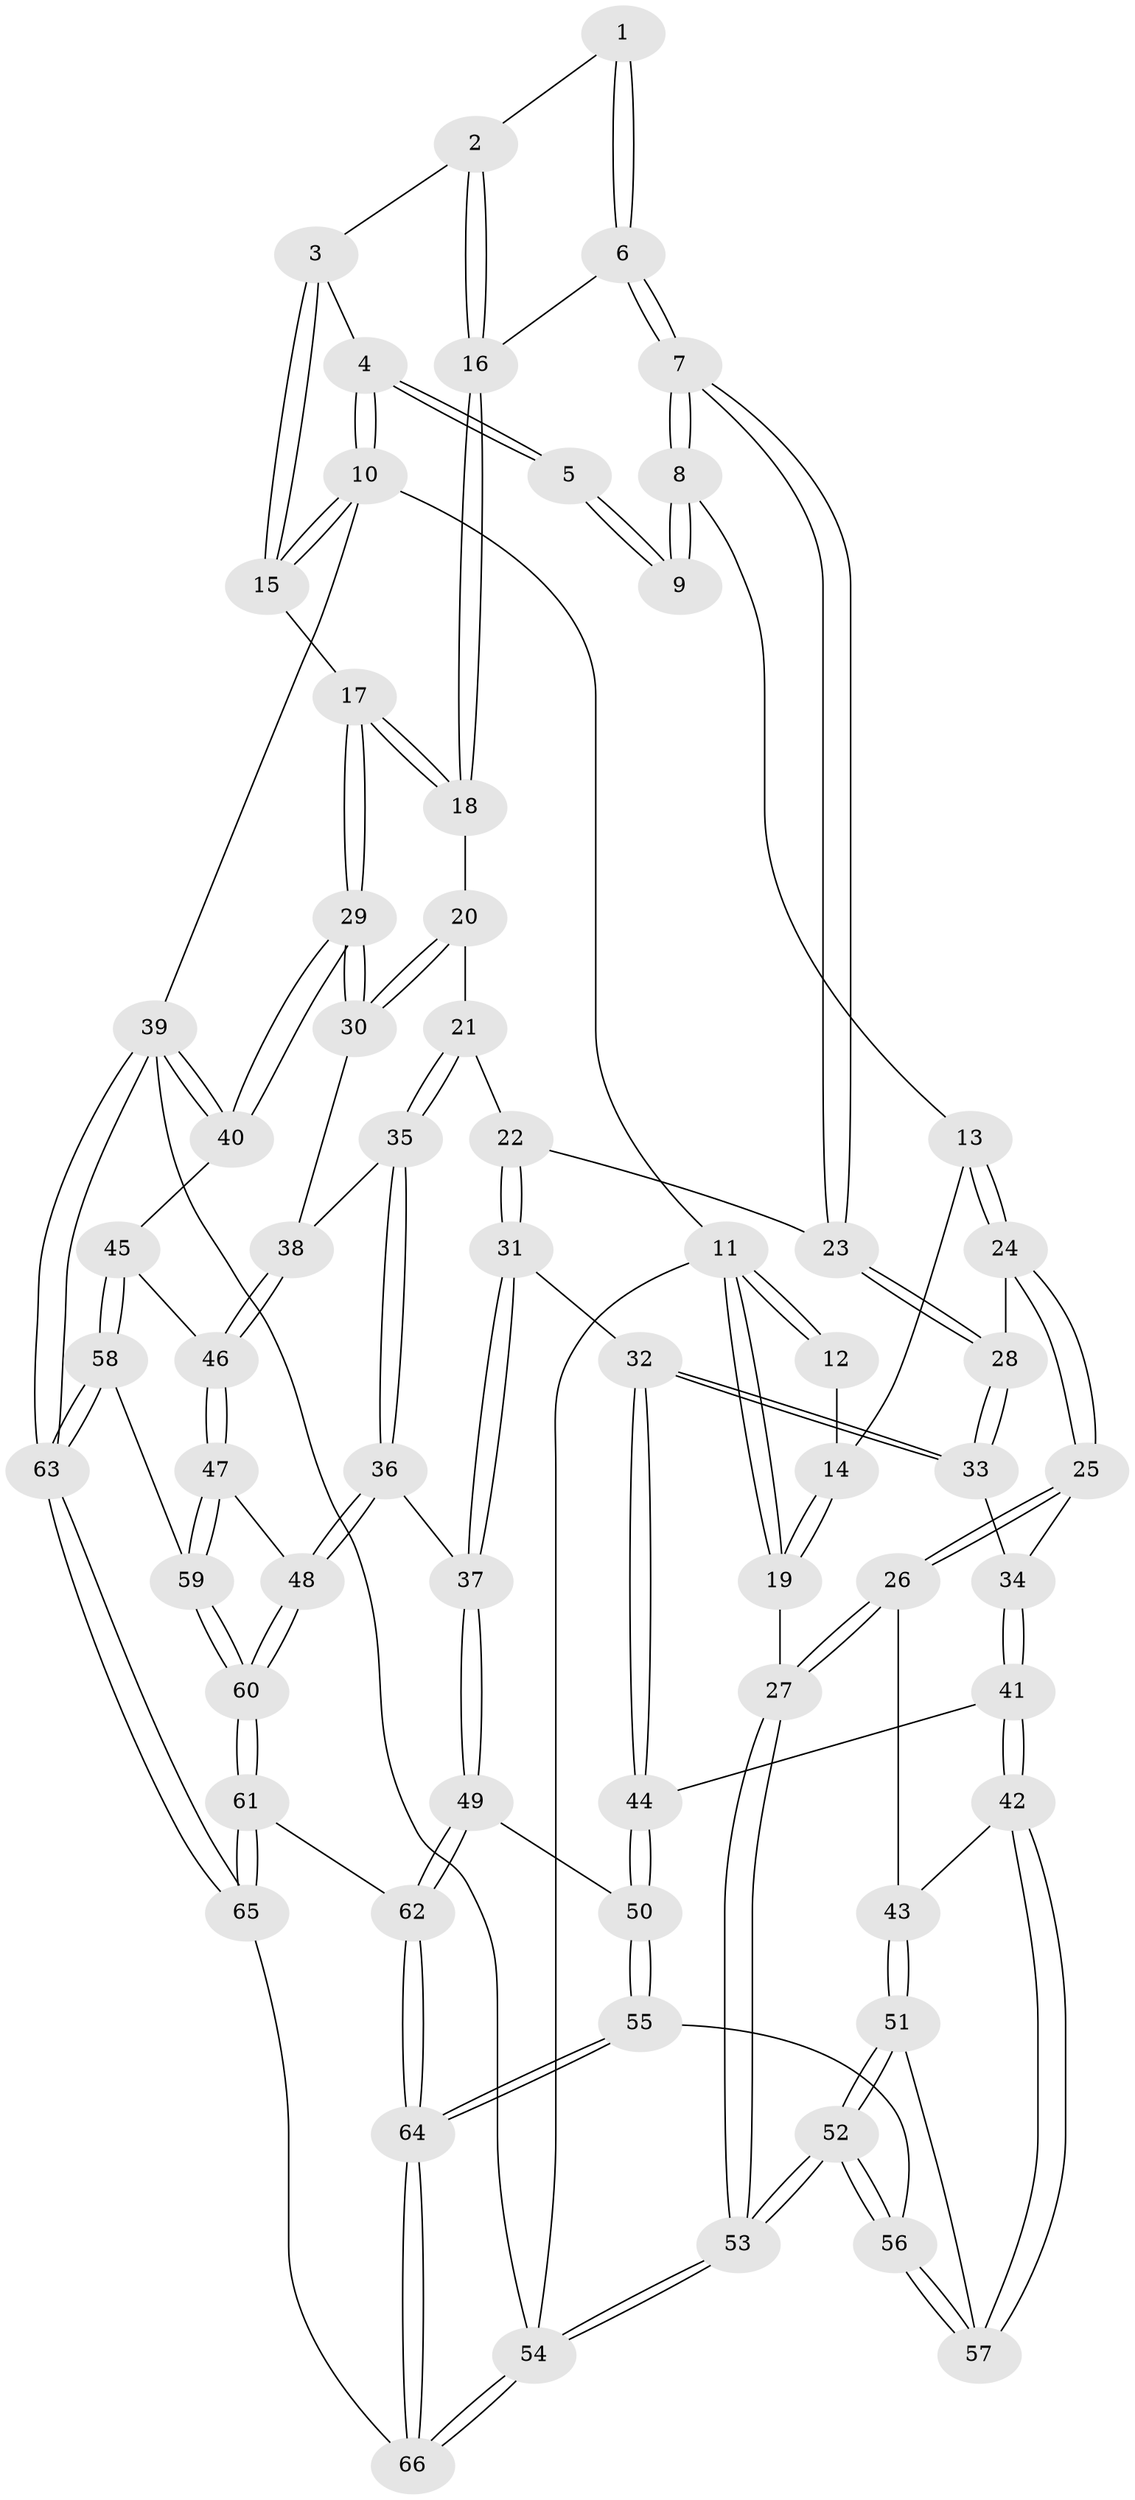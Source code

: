 // coarse degree distribution, {4: 0.4782608695652174, 6: 0.13043478260869565, 5: 0.32608695652173914, 3: 0.06521739130434782}
// Generated by graph-tools (version 1.1) at 2025/52/02/27/25 19:52:38]
// undirected, 66 vertices, 162 edges
graph export_dot {
graph [start="1"]
  node [color=gray90,style=filled];
  1 [pos="+0.7361343752740374+0"];
  2 [pos="+0.8354366080385954+0.15596431195932384"];
  3 [pos="+0.8536446851746429+0.1533394585164327"];
  4 [pos="+1+0"];
  5 [pos="+0.7278859248814888+0"];
  6 [pos="+0.6628512340511082+0.19821827228284608"];
  7 [pos="+0.5080518348022793+0.2522714213452097"];
  8 [pos="+0.4550953010990583+0.20136798889656596"];
  9 [pos="+0.4045804927446589+0"];
  10 [pos="+1+0"];
  11 [pos="+0+0"];
  12 [pos="+0.30878464956643525+0"];
  13 [pos="+0.2585406547030411+0.2854422042437111"];
  14 [pos="+0.1681098007786898+0.21609391781762158"];
  15 [pos="+1+0.2262099237416352"];
  16 [pos="+0.8028267762551092+0.19367649684367394"];
  17 [pos="+1+0.31690244919377253"];
  18 [pos="+0.8285015394726405+0.30229618145272075"];
  19 [pos="+0+0.07495493222556665"];
  20 [pos="+0.8038341506186334+0.38530122239873343"];
  21 [pos="+0.731026599855881+0.42472677499110745"];
  22 [pos="+0.5469555363978574+0.341226094005726"];
  23 [pos="+0.519741746112125+0.2967885723341614"];
  24 [pos="+0.24482688837553676+0.3125056319317242"];
  25 [pos="+0.128894035474936+0.4712678307838221"];
  26 [pos="+0.024180678733052227+0.4932204735042626"];
  27 [pos="+0+0.47758875386773353"];
  28 [pos="+0.35975536943566266+0.46931121700581774"];
  29 [pos="+1+0.46627422983132666"];
  30 [pos="+0.9569622143946146+0.4693305395318018"];
  31 [pos="+0.5252502634542133+0.5687356689405522"];
  32 [pos="+0.4709973194952647+0.5926041699694213"];
  33 [pos="+0.3490916748022791+0.49190274496424496"];
  34 [pos="+0.24352822185471537+0.532842358673169"];
  35 [pos="+0.7404332483918498+0.5599589123115812"];
  36 [pos="+0.6581678810467633+0.6446604228448051"];
  37 [pos="+0.6362816835091791+0.6375565172249887"];
  38 [pos="+0.8274359958624901+0.5797312554007988"];
  39 [pos="+1+1"];
  40 [pos="+1+0.5771952027175326"];
  41 [pos="+0.29433263098060597+0.6529014787124561"];
  42 [pos="+0.2772830858960358+0.6800527947946886"];
  43 [pos="+0.12442426920432187+0.6730180931470624"];
  44 [pos="+0.4188253036789724+0.6585091433308988"];
  45 [pos="+1+0.6429228125773211"];
  46 [pos="+0.8599469792828242+0.6303762058054009"];
  47 [pos="+0.8340697468366679+0.767727405086657"];
  48 [pos="+0.663315628158803+0.6593760060444216"];
  49 [pos="+0.47670589642096817+0.7747798136229425"];
  50 [pos="+0.44696401721233037+0.7638302803615408"];
  51 [pos="+0.12470574881433563+0.7457031553317902"];
  52 [pos="+0.10019432344162511+0.8466717369855964"];
  53 [pos="+0+1"];
  54 [pos="+0+1"];
  55 [pos="+0.34006356701369334+0.8600168932521212"];
  56 [pos="+0.2739328186469306+0.8097345621004615"];
  57 [pos="+0.27260693482975373+0.7050270126734821"];
  58 [pos="+0.8591098930130159+0.8079366844899843"];
  59 [pos="+0.8508895242826632+0.7998812474386292"];
  60 [pos="+0.6252134606257473+0.8351503977927954"];
  61 [pos="+0.6015865517649819+0.8710700323490153"];
  62 [pos="+0.5755473364542156+0.8600818266376187"];
  63 [pos="+1+1"];
  64 [pos="+0.3532468836575141+0.9357184764891976"];
  65 [pos="+0.6800816594862856+1"];
  66 [pos="+0.32420223659318126+1"];
  1 -- 2;
  1 -- 6;
  1 -- 6;
  2 -- 3;
  2 -- 16;
  2 -- 16;
  3 -- 4;
  3 -- 15;
  3 -- 15;
  4 -- 5;
  4 -- 5;
  4 -- 10;
  4 -- 10;
  5 -- 9;
  5 -- 9;
  6 -- 7;
  6 -- 7;
  6 -- 16;
  7 -- 8;
  7 -- 8;
  7 -- 23;
  7 -- 23;
  8 -- 9;
  8 -- 9;
  8 -- 13;
  10 -- 11;
  10 -- 15;
  10 -- 15;
  10 -- 39;
  11 -- 12;
  11 -- 12;
  11 -- 19;
  11 -- 19;
  11 -- 54;
  12 -- 14;
  13 -- 14;
  13 -- 24;
  13 -- 24;
  14 -- 19;
  14 -- 19;
  15 -- 17;
  16 -- 18;
  16 -- 18;
  17 -- 18;
  17 -- 18;
  17 -- 29;
  17 -- 29;
  18 -- 20;
  19 -- 27;
  20 -- 21;
  20 -- 30;
  20 -- 30;
  21 -- 22;
  21 -- 35;
  21 -- 35;
  22 -- 23;
  22 -- 31;
  22 -- 31;
  23 -- 28;
  23 -- 28;
  24 -- 25;
  24 -- 25;
  24 -- 28;
  25 -- 26;
  25 -- 26;
  25 -- 34;
  26 -- 27;
  26 -- 27;
  26 -- 43;
  27 -- 53;
  27 -- 53;
  28 -- 33;
  28 -- 33;
  29 -- 30;
  29 -- 30;
  29 -- 40;
  29 -- 40;
  30 -- 38;
  31 -- 32;
  31 -- 37;
  31 -- 37;
  32 -- 33;
  32 -- 33;
  32 -- 44;
  32 -- 44;
  33 -- 34;
  34 -- 41;
  34 -- 41;
  35 -- 36;
  35 -- 36;
  35 -- 38;
  36 -- 37;
  36 -- 48;
  36 -- 48;
  37 -- 49;
  37 -- 49;
  38 -- 46;
  38 -- 46;
  39 -- 40;
  39 -- 40;
  39 -- 63;
  39 -- 63;
  39 -- 54;
  40 -- 45;
  41 -- 42;
  41 -- 42;
  41 -- 44;
  42 -- 43;
  42 -- 57;
  42 -- 57;
  43 -- 51;
  43 -- 51;
  44 -- 50;
  44 -- 50;
  45 -- 46;
  45 -- 58;
  45 -- 58;
  46 -- 47;
  46 -- 47;
  47 -- 48;
  47 -- 59;
  47 -- 59;
  48 -- 60;
  48 -- 60;
  49 -- 50;
  49 -- 62;
  49 -- 62;
  50 -- 55;
  50 -- 55;
  51 -- 52;
  51 -- 52;
  51 -- 57;
  52 -- 53;
  52 -- 53;
  52 -- 56;
  52 -- 56;
  53 -- 54;
  53 -- 54;
  54 -- 66;
  54 -- 66;
  55 -- 56;
  55 -- 64;
  55 -- 64;
  56 -- 57;
  56 -- 57;
  58 -- 59;
  58 -- 63;
  58 -- 63;
  59 -- 60;
  59 -- 60;
  60 -- 61;
  60 -- 61;
  61 -- 62;
  61 -- 65;
  61 -- 65;
  62 -- 64;
  62 -- 64;
  63 -- 65;
  63 -- 65;
  64 -- 66;
  64 -- 66;
  65 -- 66;
}
